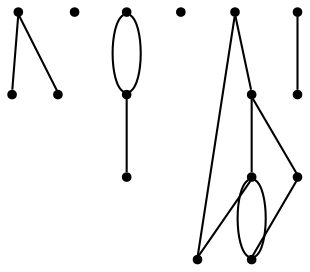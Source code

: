 graph {
  node [shape=point,comment="{\"directed\":false,\"doi\":\"10.1007/978-3-642-36763-2_7\",\"figure\":\"4\"}"]

  v0 [pos="1025.6061948397091,1232.8630791587605"]
  v1 [pos="1025.6061948397091,1438.309116456186"]
  v2 [pos="1018.8804851633727,1335.5839993806062"]
  v3 [pos="1018.8804851633726,1541.0300366780318"]
  v4 [pos="922.8279218851628,1232.8630791587605"]
  v5 [pos="922.8279218851629,1438.309116456186"]
  v6 [pos="916.1022122088264,1335.5839993806062"]
  v7 [pos="916.1022122088264,1541.0300366780318"]
  v8 [pos="723.99288645802,1284.7049056752453"]
  v9 [pos="723.99288645802,1490.1468732963228"]
  v10 [pos="717.2713759760703,1387.425953074477"]
  v11 [pos="717.2713759760703,1181.9838582760137"]
  v12 [pos="621.2146135034737,1284.7049056752453"]
  v13 [pos="621.2146135034737,1490.1468732963228"]
  v14 [pos="614.493103021524,1387.425953074477"]
  v15 [pos="614.4931030215241,1181.9838582760137"]

  v15 -- v11 [id="-3",pos="614.4931030215241,1181.9838582760137 717.2713759760703,1181.9838582760137 717.2713759760703,1181.9838582760137 717.2713759760703,1181.9838582760137"]
  v13 -- v9 [id="-14",pos="621.2146135034737,1490.1468732963228 723.99288645802,1490.1468732963228 723.99288645802,1490.1468732963228 723.99288645802,1490.1468732963228"]
  v14 -- v10 [id="-16",pos="614.493103021524,1387.425953074477 717.2713759760703,1387.425953074477 717.2713759760703,1387.425953074477 717.2713759760703,1387.425953074477"]
  v12 -- v8 [id="-19",pos="621.2146135034737,1284.7049056752453 723.99288645802,1284.7049056752453 723.99288645802,1284.7049056752453 723.99288645802,1284.7049056752453"]
  v15 -- v14 [id="-22",pos="614.4931030215241,1181.9838582760137 614.493103021524,1387.425953074477 614.493103021524,1387.425953074477 614.493103021524,1387.425953074477"]
  v14 -- v12 [id="-24",pos="614.493103021524,1387.425953074477 691.67781108727,1348.7235853577417 691.67781108727,1348.7235853577417 691.67781108727,1348.7235853577417 621.2146135034737,1284.7049056752453 621.2146135034737,1284.7049056752453 621.2146135034737,1284.7049056752453"]
  v10 -- v8 [id="-46",pos="717.2713759760703,1387.425953074477 794.4060118299604,1348.7235853577417 794.4060118299604,1348.7235853577417 794.4060118299604,1348.7235853577417 723.99288645802,1284.7049056752453 723.99288645802,1284.7049056752453 723.99288645802,1284.7049056752453"]
  v10 -- v8 [id="-47",pos="717.2713759760703,1387.425953074477 768.7208122484976,1348.7235853577417 768.7208122484976,1348.7235853577417 768.7208122484976,1348.7235853577417 723.99288645802,1284.7049056752453 723.99288645802,1284.7049056752453 723.99288645802,1284.7049056752453"]
  v10 -- v11 [id="-61",pos="717.2713759760703,1387.425953074477 717.2713759760703,1181.9838582760137 717.2713759760703,1181.9838582760137 717.2713759760703,1181.9838582760137"]
  v1 -- v0 [id="-80",pos="1025.6061948397091,1438.309116456186 1025.6061948397091,1232.8630791587605 1025.6061948397091,1232.8630791587605 1025.6061948397091,1232.8630791587605"]
  v1 -- v2 [id="-95",pos="1025.6061948397091,1438.309116456186 948.4921414007306,1374.3860741678727 948.4921414007306,1374.3860741678727 948.4921414007306,1374.3860741678727 1018.8804851633727,1335.5839993806062 1018.8804851633727,1335.5839993806062 1018.8804851633727,1335.5839993806062"]
  v6 -- v5 [id="-107",pos="916.1022122088264,1335.5839993806062 842.2196933471896,1374.3903981989927 842.2196933471896,1374.3903981989927 842.2196933471896,1374.3903981989927 922.8279218851629,1438.309116456186 922.8279218851629,1438.309116456186 922.8279218851629,1438.309116456186"]
  v6 -- v5 [id="-110",pos="916.1022122088264,1335.5839993806062 867.9090921230393,1374.3903981989927 867.9090921230393,1374.3903981989927 867.9090921230393,1374.3903981989927 922.8279218851629,1438.309116456186 922.8279218851629,1438.309116456186 922.8279218851629,1438.309116456186"]
  v5 -- v4 [id="-126",pos="922.8279218851629,1438.309116456186 922.8279218851628,1232.8630791587605 922.8279218851628,1232.8630791587605 922.8279218851628,1232.8630791587605"]
}